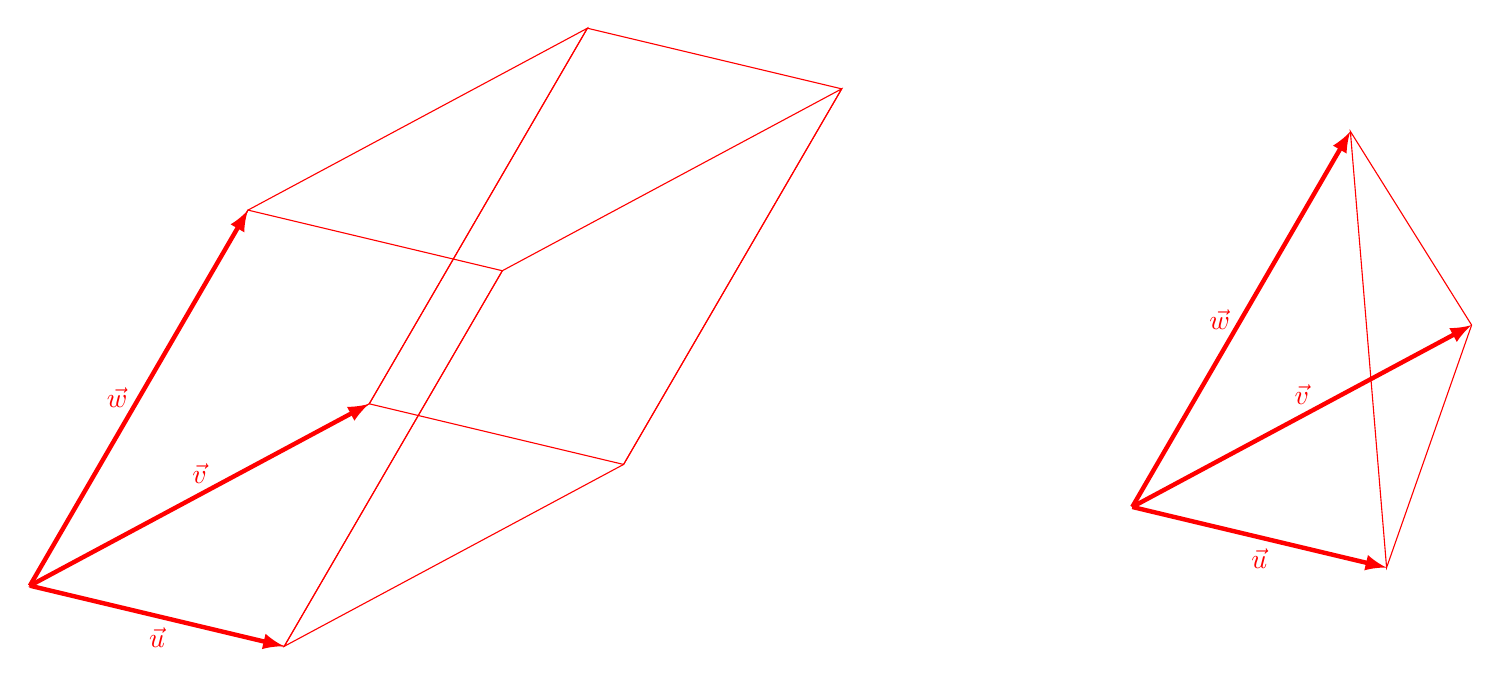 \begin{tikzpicture}[scale=2]

\begin{scope}[xshift=0cm]
\draw[red] (0,0,0)--++(1,0,-3)--++(1,2,-1)--++(-1,0,3)--cycle;
\draw[red] (2,0,1)--++(1,0,-3)--++(1,2,-1)--++(-1,0,3)--cycle;

\draw[red] (0,0,0)--++(2,0,1)--++(1,2,-1)--++(-2,0,-1)--cycle;
\draw[red] (1,0,-3)--++(2,0,1)--++(1,2,-1)--++(-2,0,-1)--cycle;

\draw[->,>=latex,ultra thick,red] (0,0,0) -- (2,0,1) node[midway,below] {$\vec u$};
\draw[->,>=latex,ultra thick,red] (0,0,0) -- (1,0,-3) node[midway,above] {$\vec v$};
\draw[->,>=latex,ultra thick,red] (0,0,0) -- (1,2,-1) node[midway,left] {$\vec w$};
 \end{scope}

\begin{scope}[xshift=7cm,yshift=0.5cm]
\draw[->,>=latex,ultra thick,red] (0,0,0) -- (2,0,1) node[midway,below] {$\vec u$};
\draw[->,>=latex,ultra thick,red] (0,0,0) -- (1,0,-3) node[midway,above] {$\vec v$};
\draw[->,>=latex,ultra thick,red] (0,0,0) -- (1,2,-1) node[midway,left] {$\vec w$};

\draw[red] (2,0,1)--(1,0,-3)--(1,2,-1)--cycle;
 \end{scope}

\end{tikzpicture}